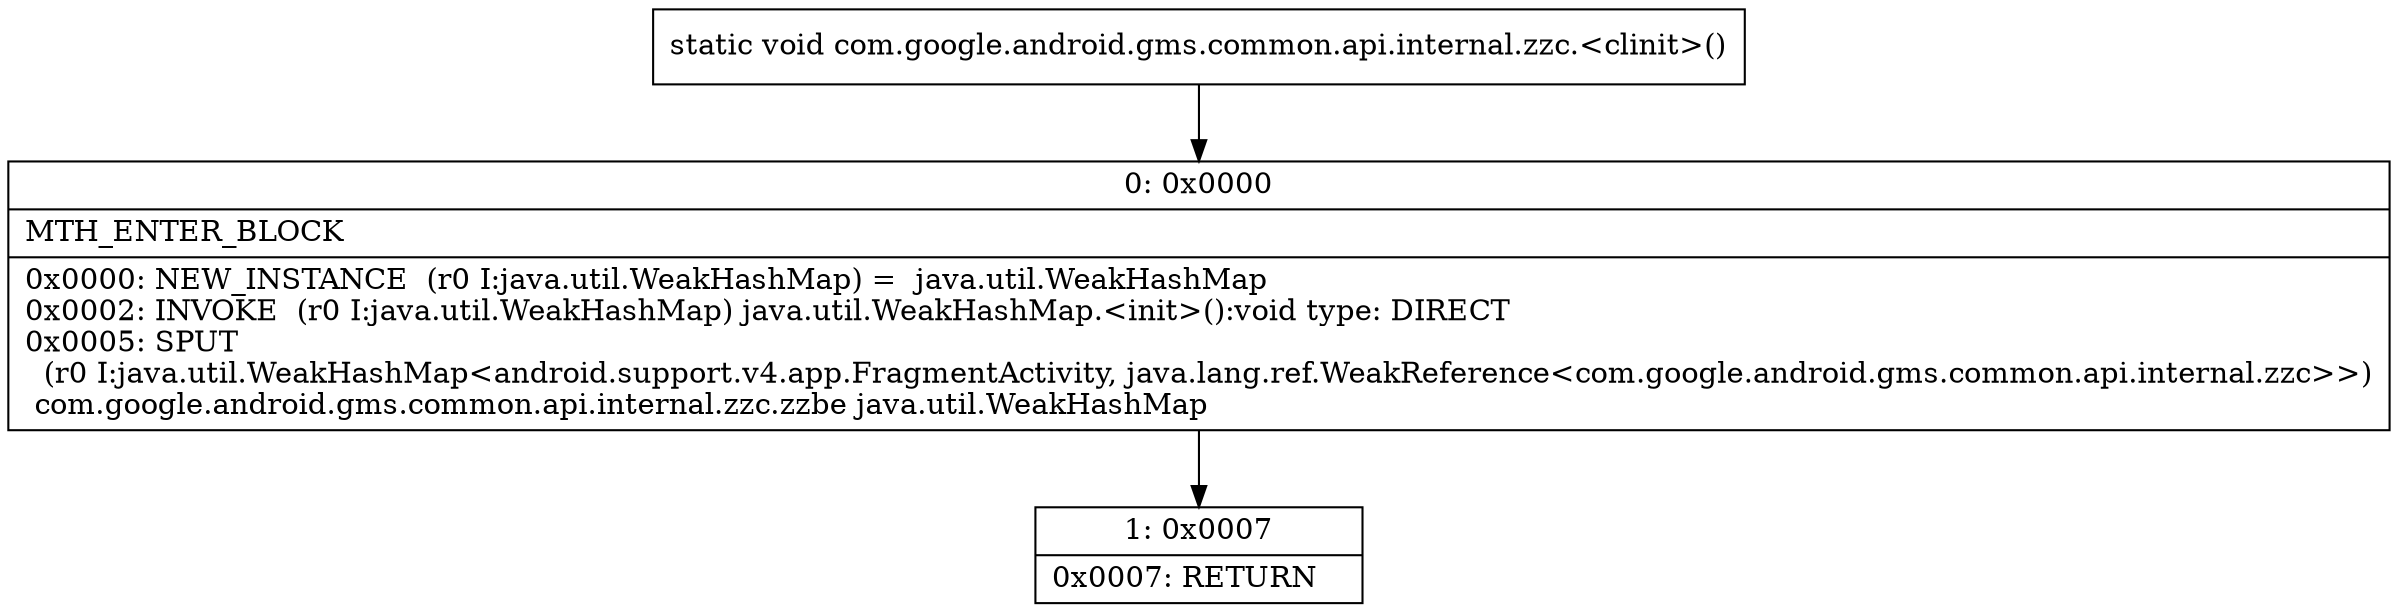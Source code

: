 digraph "CFG forcom.google.android.gms.common.api.internal.zzc.\<clinit\>()V" {
Node_0 [shape=record,label="{0\:\ 0x0000|MTH_ENTER_BLOCK\l|0x0000: NEW_INSTANCE  (r0 I:java.util.WeakHashMap) =  java.util.WeakHashMap \l0x0002: INVOKE  (r0 I:java.util.WeakHashMap) java.util.WeakHashMap.\<init\>():void type: DIRECT \l0x0005: SPUT  \l  (r0 I:java.util.WeakHashMap\<android.support.v4.app.FragmentActivity, java.lang.ref.WeakReference\<com.google.android.gms.common.api.internal.zzc\>\>)\l com.google.android.gms.common.api.internal.zzc.zzbe java.util.WeakHashMap \l}"];
Node_1 [shape=record,label="{1\:\ 0x0007|0x0007: RETURN   \l}"];
MethodNode[shape=record,label="{static void com.google.android.gms.common.api.internal.zzc.\<clinit\>() }"];
MethodNode -> Node_0;
Node_0 -> Node_1;
}

